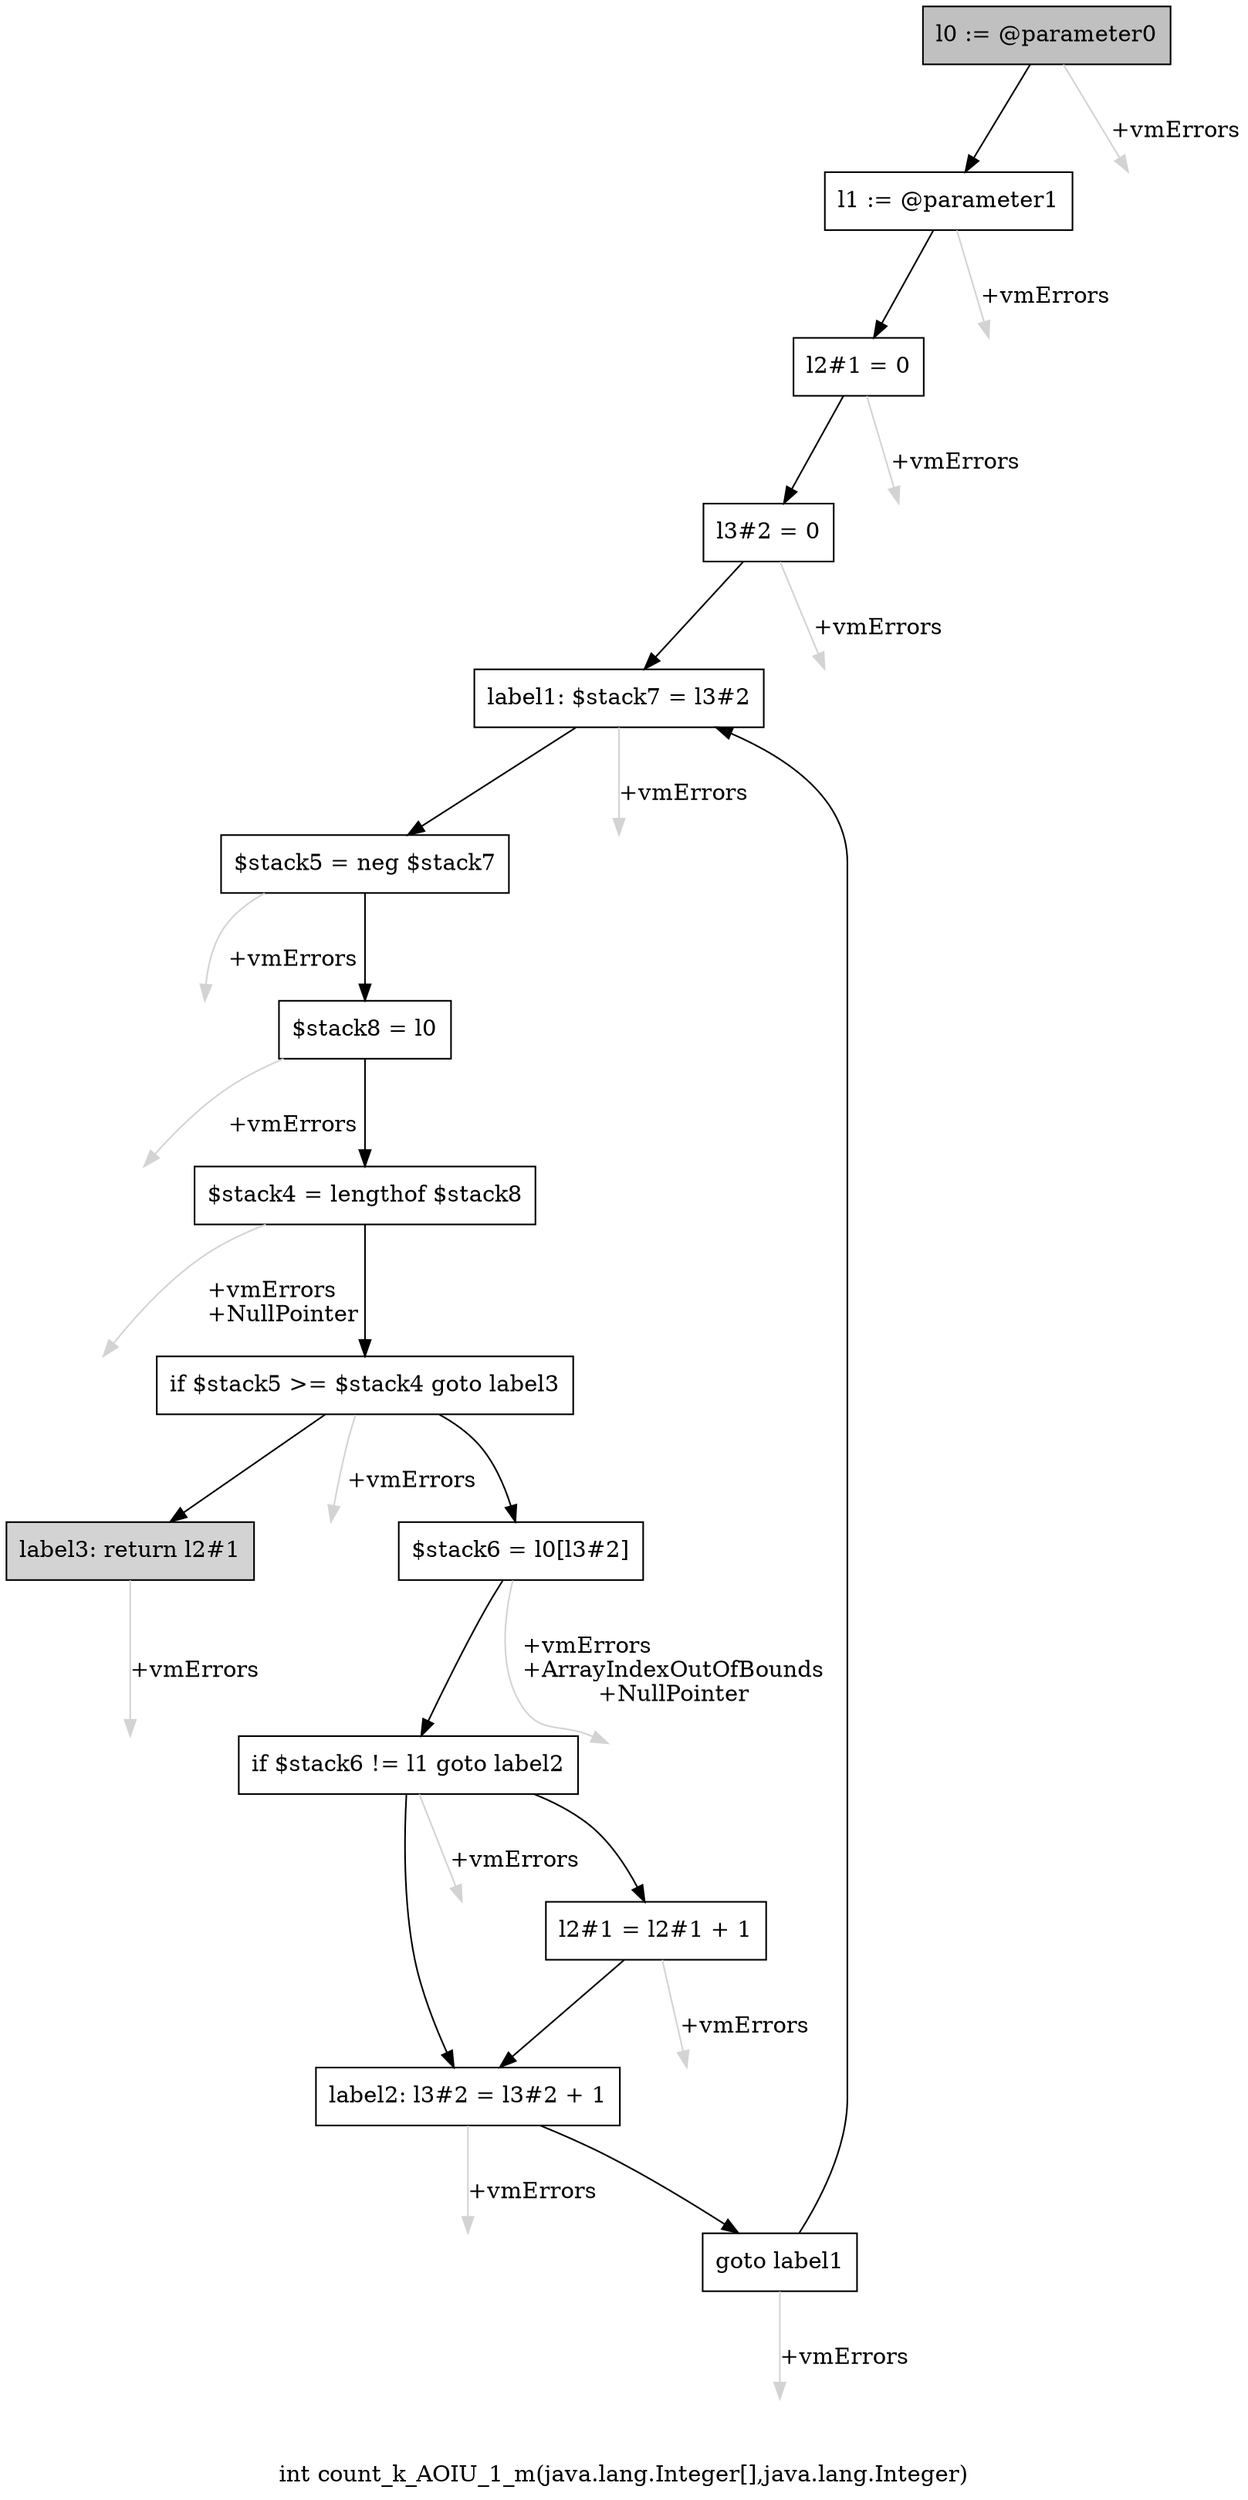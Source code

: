 digraph "int count_k_AOIU_1_m(java.lang.Integer[],java.lang.Integer)" {
    label="int count_k_AOIU_1_m(java.lang.Integer[],java.lang.Integer)";
    node [shape=box];
    "0" [style=filled,fillcolor=gray,label="l0 := @parameter0",];
    "1" [label="l1 := @parameter1",];
    "0"->"1" [color=black,];
    "15" [style=invis,label="Esc",];
    "0"->"15" [color=lightgray,label="\l+vmErrors",];
    "2" [label="l2#1 = 0",];
    "1"->"2" [color=black,];
    "16" [style=invis,label="Esc",];
    "1"->"16" [color=lightgray,label="\l+vmErrors",];
    "3" [label="l3#2 = 0",];
    "2"->"3" [color=black,];
    "17" [style=invis,label="Esc",];
    "2"->"17" [color=lightgray,label="\l+vmErrors",];
    "4" [label="label1: $stack7 = l3#2",];
    "3"->"4" [color=black,];
    "18" [style=invis,label="Esc",];
    "3"->"18" [color=lightgray,label="\l+vmErrors",];
    "5" [label="$stack5 = neg $stack7",];
    "4"->"5" [color=black,];
    "19" [style=invis,label="Esc",];
    "4"->"19" [color=lightgray,label="\l+vmErrors",];
    "6" [label="$stack8 = l0",];
    "5"->"6" [color=black,];
    "20" [style=invis,label="Esc",];
    "5"->"20" [color=lightgray,label="\l+vmErrors",];
    "7" [label="$stack4 = lengthof $stack8",];
    "6"->"7" [color=black,];
    "21" [style=invis,label="Esc",];
    "6"->"21" [color=lightgray,label="\l+vmErrors",];
    "8" [label="if $stack5 >= $stack4 goto label3",];
    "7"->"8" [color=black,];
    "22" [style=invis,label="Esc",];
    "7"->"22" [color=lightgray,label="\l+vmErrors\l+NullPointer",];
    "9" [label="$stack6 = l0[l3#2]",];
    "8"->"9" [color=black,];
    "14" [style=filled,fillcolor=lightgray,label="label3: return l2#1",];
    "8"->"14" [color=black,];
    "23" [style=invis,label="Esc",];
    "8"->"23" [color=lightgray,label="\l+vmErrors",];
    "10" [label="if $stack6 != l1 goto label2",];
    "9"->"10" [color=black,];
    "24" [style=invis,label="Esc",];
    "9"->"24" [color=lightgray,label="\l+vmErrors\l+ArrayIndexOutOfBounds\l+NullPointer",];
    "11" [label="l2#1 = l2#1 + 1",];
    "10"->"11" [color=black,];
    "12" [label="label2: l3#2 = l3#2 + 1",];
    "10"->"12" [color=black,];
    "25" [style=invis,label="Esc",];
    "10"->"25" [color=lightgray,label="\l+vmErrors",];
    "11"->"12" [color=black,];
    "26" [style=invis,label="Esc",];
    "11"->"26" [color=lightgray,label="\l+vmErrors",];
    "13" [label="goto label1",];
    "12"->"13" [color=black,];
    "27" [style=invis,label="Esc",];
    "12"->"27" [color=lightgray,label="\l+vmErrors",];
    "13"->"4" [color=black,];
    "28" [style=invis,label="Esc",];
    "13"->"28" [color=lightgray,label="\l+vmErrors",];
    "29" [style=invis,label="Esc",];
    "14"->"29" [color=lightgray,label="\l+vmErrors",];
}
